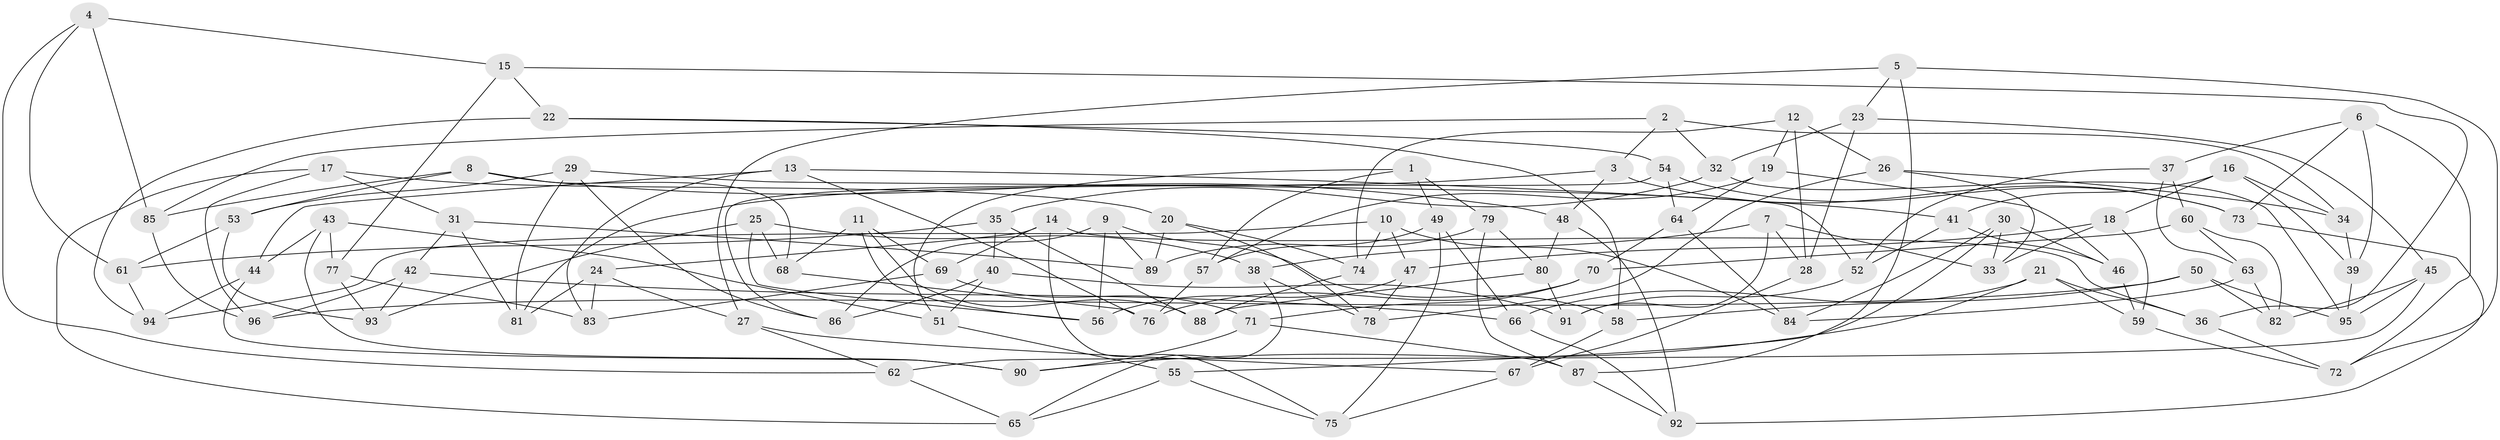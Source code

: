 // coarse degree distribution, {5: 0.08333333333333333, 6: 0.5166666666666667, 4: 0.38333333333333336, 3: 0.016666666666666666}
// Generated by graph-tools (version 1.1) at 2025/42/03/06/25 10:42:17]
// undirected, 96 vertices, 192 edges
graph export_dot {
graph [start="1"]
  node [color=gray90,style=filled];
  1;
  2;
  3;
  4;
  5;
  6;
  7;
  8;
  9;
  10;
  11;
  12;
  13;
  14;
  15;
  16;
  17;
  18;
  19;
  20;
  21;
  22;
  23;
  24;
  25;
  26;
  27;
  28;
  29;
  30;
  31;
  32;
  33;
  34;
  35;
  36;
  37;
  38;
  39;
  40;
  41;
  42;
  43;
  44;
  45;
  46;
  47;
  48;
  49;
  50;
  51;
  52;
  53;
  54;
  55;
  56;
  57;
  58;
  59;
  60;
  61;
  62;
  63;
  64;
  65;
  66;
  67;
  68;
  69;
  70;
  71;
  72;
  73;
  74;
  75;
  76;
  77;
  78;
  79;
  80;
  81;
  82;
  83;
  84;
  85;
  86;
  87;
  88;
  89;
  90;
  91;
  92;
  93;
  94;
  95;
  96;
  1 -- 57;
  1 -- 49;
  1 -- 51;
  1 -- 79;
  2 -- 32;
  2 -- 85;
  2 -- 34;
  2 -- 3;
  3 -- 73;
  3 -- 81;
  3 -- 48;
  4 -- 62;
  4 -- 85;
  4 -- 61;
  4 -- 15;
  5 -- 72;
  5 -- 87;
  5 -- 23;
  5 -- 27;
  6 -- 73;
  6 -- 39;
  6 -- 37;
  6 -- 72;
  7 -- 38;
  7 -- 33;
  7 -- 91;
  7 -- 28;
  8 -- 53;
  8 -- 68;
  8 -- 48;
  8 -- 85;
  9 -- 58;
  9 -- 89;
  9 -- 86;
  9 -- 56;
  10 -- 47;
  10 -- 84;
  10 -- 94;
  10 -- 74;
  11 -- 88;
  11 -- 68;
  11 -- 69;
  11 -- 56;
  12 -- 28;
  12 -- 26;
  12 -- 74;
  12 -- 19;
  13 -- 76;
  13 -- 83;
  13 -- 41;
  13 -- 44;
  14 -- 24;
  14 -- 69;
  14 -- 75;
  14 -- 36;
  15 -- 36;
  15 -- 22;
  15 -- 77;
  16 -- 41;
  16 -- 18;
  16 -- 39;
  16 -- 34;
  17 -- 31;
  17 -- 65;
  17 -- 20;
  17 -- 96;
  18 -- 33;
  18 -- 47;
  18 -- 59;
  19 -- 57;
  19 -- 64;
  19 -- 46;
  20 -- 89;
  20 -- 78;
  20 -- 74;
  21 -- 90;
  21 -- 59;
  21 -- 66;
  21 -- 36;
  22 -- 58;
  22 -- 94;
  22 -- 54;
  23 -- 45;
  23 -- 28;
  23 -- 32;
  24 -- 27;
  24 -- 81;
  24 -- 83;
  25 -- 68;
  25 -- 38;
  25 -- 93;
  25 -- 56;
  26 -- 34;
  26 -- 78;
  26 -- 33;
  27 -- 62;
  27 -- 67;
  28 -- 67;
  29 -- 86;
  29 -- 81;
  29 -- 53;
  29 -- 52;
  30 -- 33;
  30 -- 84;
  30 -- 55;
  30 -- 46;
  31 -- 89;
  31 -- 42;
  31 -- 81;
  32 -- 35;
  32 -- 95;
  34 -- 39;
  35 -- 88;
  35 -- 40;
  35 -- 61;
  36 -- 72;
  37 -- 60;
  37 -- 52;
  37 -- 63;
  38 -- 65;
  38 -- 78;
  39 -- 95;
  40 -- 86;
  40 -- 91;
  40 -- 51;
  41 -- 52;
  41 -- 46;
  42 -- 66;
  42 -- 96;
  42 -- 93;
  43 -- 77;
  43 -- 51;
  43 -- 44;
  43 -- 90;
  44 -- 94;
  44 -- 90;
  45 -- 62;
  45 -- 95;
  45 -- 82;
  46 -- 59;
  47 -- 56;
  47 -- 78;
  48 -- 92;
  48 -- 80;
  49 -- 57;
  49 -- 66;
  49 -- 75;
  50 -- 95;
  50 -- 82;
  50 -- 58;
  50 -- 96;
  51 -- 55;
  52 -- 91;
  53 -- 61;
  53 -- 93;
  54 -- 86;
  54 -- 64;
  54 -- 73;
  55 -- 65;
  55 -- 75;
  57 -- 76;
  58 -- 67;
  59 -- 72;
  60 -- 82;
  60 -- 63;
  60 -- 70;
  61 -- 94;
  62 -- 65;
  63 -- 82;
  63 -- 84;
  64 -- 70;
  64 -- 84;
  66 -- 92;
  67 -- 75;
  68 -- 76;
  69 -- 83;
  69 -- 71;
  70 -- 71;
  70 -- 76;
  71 -- 90;
  71 -- 87;
  73 -- 92;
  74 -- 88;
  77 -- 83;
  77 -- 93;
  79 -- 89;
  79 -- 80;
  79 -- 87;
  80 -- 88;
  80 -- 91;
  85 -- 96;
  87 -- 92;
}
